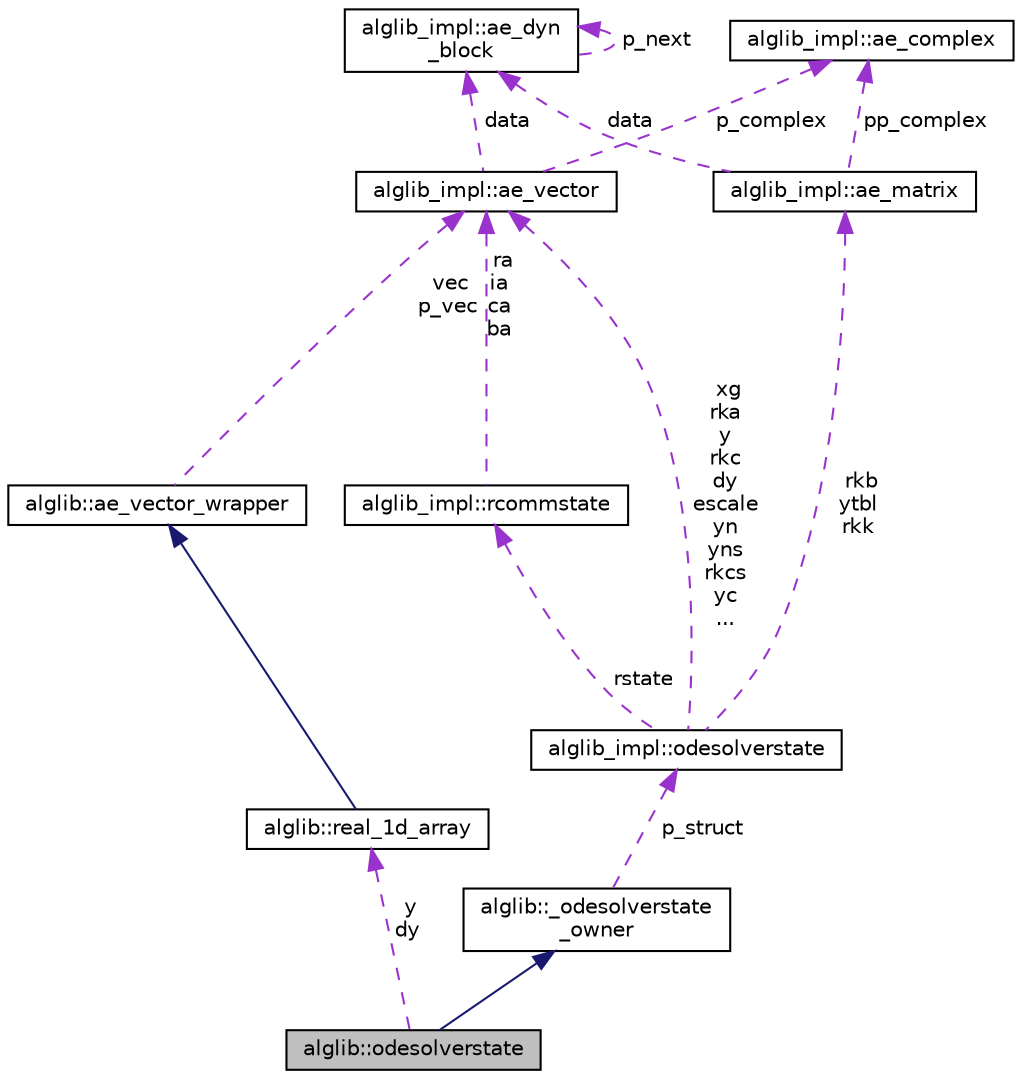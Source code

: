 digraph "alglib::odesolverstate"
{
  edge [fontname="Helvetica",fontsize="10",labelfontname="Helvetica",labelfontsize="10"];
  node [fontname="Helvetica",fontsize="10",shape=record];
  Node2 [label="alglib::odesolverstate",height=0.2,width=0.4,color="black", fillcolor="grey75", style="filled", fontcolor="black"];
  Node3 -> Node2 [dir="back",color="midnightblue",fontsize="10",style="solid",fontname="Helvetica"];
  Node3 [label="alglib::_odesolverstate\l_owner",height=0.2,width=0.4,color="black", fillcolor="white", style="filled",URL="$classalglib_1_1__odesolverstate__owner.html"];
  Node4 -> Node3 [dir="back",color="darkorchid3",fontsize="10",style="dashed",label=" p_struct" ,fontname="Helvetica"];
  Node4 [label="alglib_impl::odesolverstate",height=0.2,width=0.4,color="black", fillcolor="white", style="filled",URL="$structalglib__impl_1_1odesolverstate.html"];
  Node5 -> Node4 [dir="back",color="darkorchid3",fontsize="10",style="dashed",label=" rstate" ,fontname="Helvetica"];
  Node5 [label="alglib_impl::rcommstate",height=0.2,width=0.4,color="black", fillcolor="white", style="filled",URL="$structalglib__impl_1_1rcommstate.html"];
  Node6 -> Node5 [dir="back",color="darkorchid3",fontsize="10",style="dashed",label=" ra\nia\nca\nba" ,fontname="Helvetica"];
  Node6 [label="alglib_impl::ae_vector",height=0.2,width=0.4,color="black", fillcolor="white", style="filled",URL="$structalglib__impl_1_1ae__vector.html"];
  Node7 -> Node6 [dir="back",color="darkorchid3",fontsize="10",style="dashed",label=" data" ,fontname="Helvetica"];
  Node7 [label="alglib_impl::ae_dyn\l_block",height=0.2,width=0.4,color="black", fillcolor="white", style="filled",URL="$structalglib__impl_1_1ae__dyn__block.html"];
  Node7 -> Node7 [dir="back",color="darkorchid3",fontsize="10",style="dashed",label=" p_next" ,fontname="Helvetica"];
  Node8 -> Node6 [dir="back",color="darkorchid3",fontsize="10",style="dashed",label=" p_complex" ,fontname="Helvetica"];
  Node8 [label="alglib_impl::ae_complex",height=0.2,width=0.4,color="black", fillcolor="white", style="filled",URL="$structalglib__impl_1_1ae__complex.html"];
  Node6 -> Node4 [dir="back",color="darkorchid3",fontsize="10",style="dashed",label=" xg\nrka\ny\nrkc\ndy\nescale\nyn\nyns\nrkcs\nyc\n..." ,fontname="Helvetica"];
  Node9 -> Node4 [dir="back",color="darkorchid3",fontsize="10",style="dashed",label=" rkb\nytbl\nrkk" ,fontname="Helvetica"];
  Node9 [label="alglib_impl::ae_matrix",height=0.2,width=0.4,color="black", fillcolor="white", style="filled",URL="$structalglib__impl_1_1ae__matrix.html"];
  Node7 -> Node9 [dir="back",color="darkorchid3",fontsize="10",style="dashed",label=" data" ,fontname="Helvetica"];
  Node8 -> Node9 [dir="back",color="darkorchid3",fontsize="10",style="dashed",label=" pp_complex" ,fontname="Helvetica"];
  Node10 -> Node2 [dir="back",color="darkorchid3",fontsize="10",style="dashed",label=" y\ndy" ,fontname="Helvetica"];
  Node10 [label="alglib::real_1d_array",height=0.2,width=0.4,color="black", fillcolor="white", style="filled",URL="$classalglib_1_1real__1d__array.html"];
  Node11 -> Node10 [dir="back",color="midnightblue",fontsize="10",style="solid",fontname="Helvetica"];
  Node11 [label="alglib::ae_vector_wrapper",height=0.2,width=0.4,color="black", fillcolor="white", style="filled",URL="$classalglib_1_1ae__vector__wrapper.html"];
  Node6 -> Node11 [dir="back",color="darkorchid3",fontsize="10",style="dashed",label=" vec\np_vec" ,fontname="Helvetica"];
}
